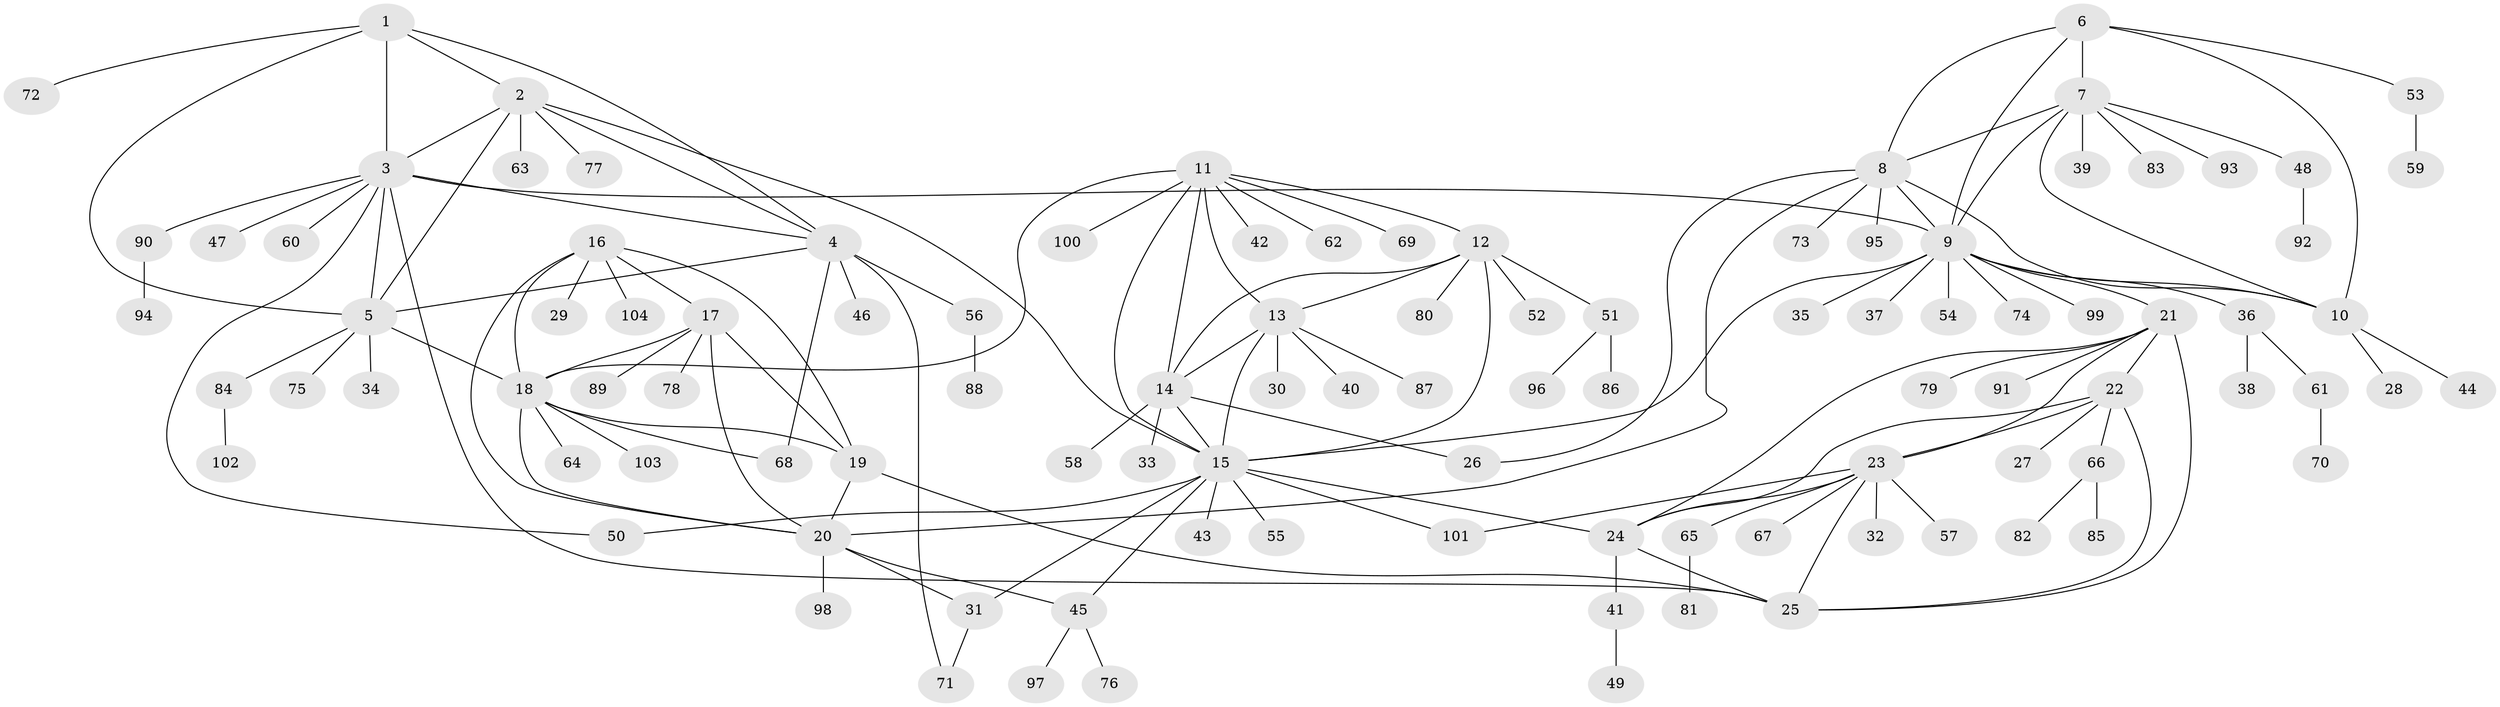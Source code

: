 // Generated by graph-tools (version 1.1) at 2025/02/03/09/25 03:02:45]
// undirected, 104 vertices, 146 edges
graph export_dot {
graph [start="1"]
  node [color=gray90,style=filled];
  1;
  2;
  3;
  4;
  5;
  6;
  7;
  8;
  9;
  10;
  11;
  12;
  13;
  14;
  15;
  16;
  17;
  18;
  19;
  20;
  21;
  22;
  23;
  24;
  25;
  26;
  27;
  28;
  29;
  30;
  31;
  32;
  33;
  34;
  35;
  36;
  37;
  38;
  39;
  40;
  41;
  42;
  43;
  44;
  45;
  46;
  47;
  48;
  49;
  50;
  51;
  52;
  53;
  54;
  55;
  56;
  57;
  58;
  59;
  60;
  61;
  62;
  63;
  64;
  65;
  66;
  67;
  68;
  69;
  70;
  71;
  72;
  73;
  74;
  75;
  76;
  77;
  78;
  79;
  80;
  81;
  82;
  83;
  84;
  85;
  86;
  87;
  88;
  89;
  90;
  91;
  92;
  93;
  94;
  95;
  96;
  97;
  98;
  99;
  100;
  101;
  102;
  103;
  104;
  1 -- 2;
  1 -- 3;
  1 -- 4;
  1 -- 5;
  1 -- 72;
  2 -- 3;
  2 -- 4;
  2 -- 5;
  2 -- 15;
  2 -- 63;
  2 -- 77;
  3 -- 4;
  3 -- 5;
  3 -- 9;
  3 -- 25;
  3 -- 47;
  3 -- 50;
  3 -- 60;
  3 -- 90;
  4 -- 5;
  4 -- 46;
  4 -- 56;
  4 -- 68;
  4 -- 71;
  5 -- 18;
  5 -- 34;
  5 -- 75;
  5 -- 84;
  6 -- 7;
  6 -- 8;
  6 -- 9;
  6 -- 10;
  6 -- 53;
  7 -- 8;
  7 -- 9;
  7 -- 10;
  7 -- 39;
  7 -- 48;
  7 -- 83;
  7 -- 93;
  8 -- 9;
  8 -- 10;
  8 -- 20;
  8 -- 26;
  8 -- 73;
  8 -- 95;
  9 -- 10;
  9 -- 15;
  9 -- 21;
  9 -- 35;
  9 -- 36;
  9 -- 37;
  9 -- 54;
  9 -- 74;
  9 -- 99;
  10 -- 28;
  10 -- 44;
  11 -- 12;
  11 -- 13;
  11 -- 14;
  11 -- 15;
  11 -- 18;
  11 -- 42;
  11 -- 62;
  11 -- 69;
  11 -- 100;
  12 -- 13;
  12 -- 14;
  12 -- 15;
  12 -- 51;
  12 -- 52;
  12 -- 80;
  13 -- 14;
  13 -- 15;
  13 -- 30;
  13 -- 40;
  13 -- 87;
  14 -- 15;
  14 -- 26;
  14 -- 33;
  14 -- 58;
  15 -- 24;
  15 -- 31;
  15 -- 43;
  15 -- 45;
  15 -- 50;
  15 -- 55;
  15 -- 101;
  16 -- 17;
  16 -- 18;
  16 -- 19;
  16 -- 20;
  16 -- 29;
  16 -- 104;
  17 -- 18;
  17 -- 19;
  17 -- 20;
  17 -- 78;
  17 -- 89;
  18 -- 19;
  18 -- 20;
  18 -- 64;
  18 -- 68;
  18 -- 103;
  19 -- 20;
  19 -- 25;
  20 -- 31;
  20 -- 45;
  20 -- 98;
  21 -- 22;
  21 -- 23;
  21 -- 24;
  21 -- 25;
  21 -- 79;
  21 -- 91;
  22 -- 23;
  22 -- 24;
  22 -- 25;
  22 -- 27;
  22 -- 66;
  23 -- 24;
  23 -- 25;
  23 -- 32;
  23 -- 57;
  23 -- 65;
  23 -- 67;
  23 -- 101;
  24 -- 25;
  24 -- 41;
  31 -- 71;
  36 -- 38;
  36 -- 61;
  41 -- 49;
  45 -- 76;
  45 -- 97;
  48 -- 92;
  51 -- 86;
  51 -- 96;
  53 -- 59;
  56 -- 88;
  61 -- 70;
  65 -- 81;
  66 -- 82;
  66 -- 85;
  84 -- 102;
  90 -- 94;
}

